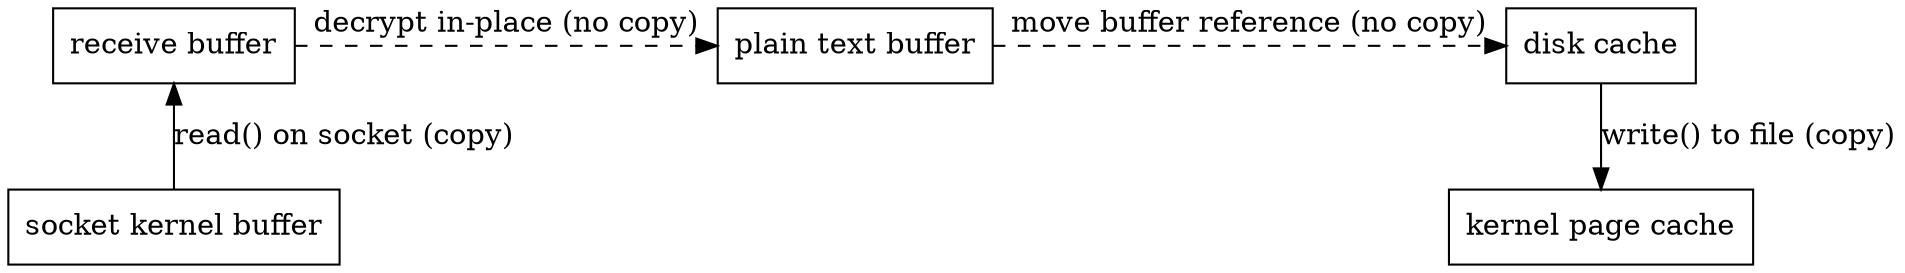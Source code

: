 digraph downloading {
	label=""
	node [shape=box];

	subgraph user_space {
		rank=same;
		"receive buffer" -> "plain text buffer" [label="decrypt in-place (no copy)" style=dashed];
		"plain text buffer" -> "disk cache" [label="move buffer reference (no copy)" style=dashed]
	}

	subgraph kernel {
		rank=same;
		"socket kernel buffer";
		"kernel page cache"
	}

	"socket kernel buffer" -> "receive buffer" [label="read() on socket (copy)"];
	"disk cache" -> "kernel page cache" [label="write() to file (copy)"]
}

